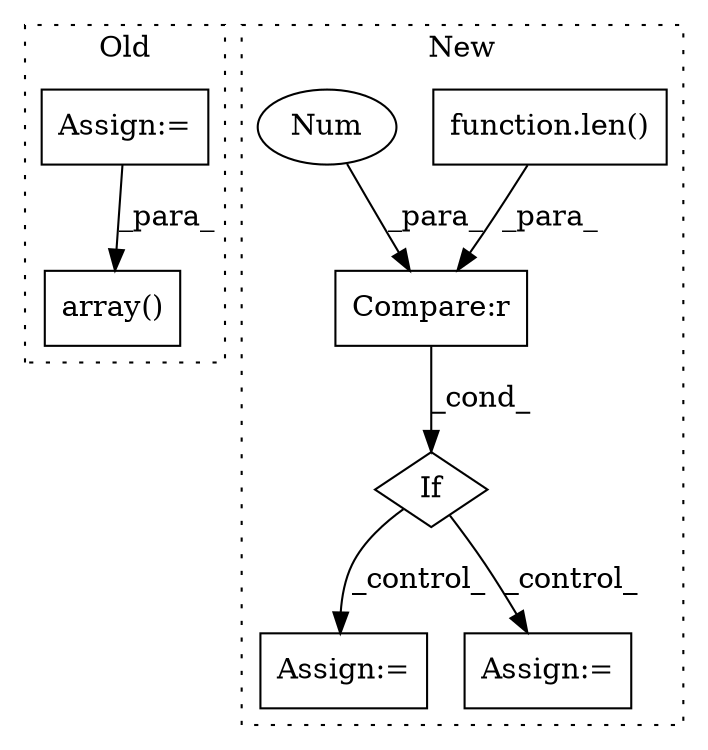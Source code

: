 digraph G {
subgraph cluster0 {
1 [label="array()" a="75" s="582,607" l="9,1" shape="box"];
8 [label="Assign:=" a="68" s="426" l="3" shape="box"];
label = "Old";
style="dotted";
}
subgraph cluster1 {
2 [label="function.len()" a="75" s="684,701" l="4,1" shape="box"];
3 [label="Compare:r" a="40" s="684" l="23" shape="box"];
4 [label="If" a="96" s="681" l="3" shape="diamond"];
5 [label="Num" a="76" s="706" l="1" shape="ellipse"];
6 [label="Assign:=" a="68" s="1017" l="3" shape="box"];
7 [label="Assign:=" a="68" s="961" l="3" shape="box"];
label = "New";
style="dotted";
}
2 -> 3 [label="_para_"];
3 -> 4 [label="_cond_"];
4 -> 6 [label="_control_"];
4 -> 7 [label="_control_"];
5 -> 3 [label="_para_"];
8 -> 1 [label="_para_"];
}